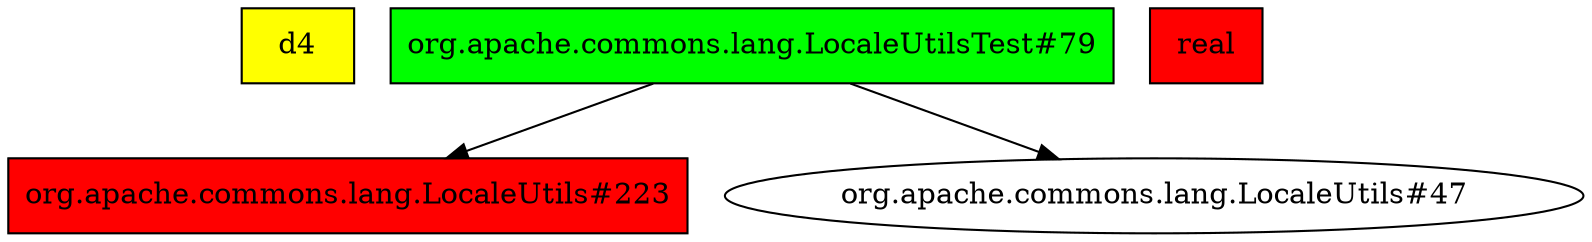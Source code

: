 digraph enhanced {
	"d4" [style=striped shape=box fillcolor="yellow"];
	"org.apache.commons.lang.LocaleUtils#223" [style=striped shape=box fillcolor="red"];
	"real" [style=striped shape=box fillcolor="red"];
	"org.apache.commons.lang.LocaleUtilsTest#79" [style=striped shape=box fillcolor="green"];
	"org.apache.commons.lang.LocaleUtilsTest#79" -> "org.apache.commons.lang.LocaleUtils#223";
	"org.apache.commons.lang.LocaleUtilsTest#79" -> "org.apache.commons.lang.LocaleUtils#47";
}
